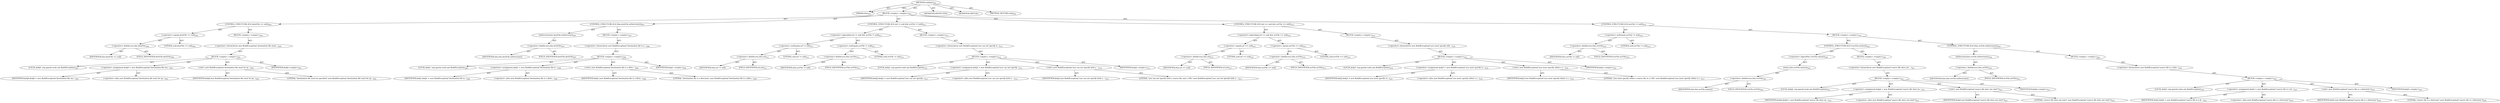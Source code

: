 digraph "validate" {  
"111669149704" [label = <(METHOD,validate)<SUB>202</SUB>> ]
"115964117009" [label = <(PARAM,this)<SUB>202</SUB>> ]
"25769803784" [label = <(BLOCK,&lt;empty&gt;,&lt;empty&gt;)<SUB>203</SUB>> ]
"47244640256" [label = <(CONTROL_STRUCTURE,IF,if (destFile == null))<SUB>204</SUB>> ]
"30064771088" [label = <(&lt;operator&gt;.equals,destFile == null)<SUB>204</SUB>> ]
"30064771089" [label = <(&lt;operator&gt;.fieldAccess,this.destFile)<SUB>204</SUB>> ]
"68719476754" [label = <(IDENTIFIER,this,destFile == null)> ]
"55834574856" [label = <(FIELD_IDENTIFIER,destFile,destFile)<SUB>204</SUB>> ]
"90194313216" [label = <(LITERAL,null,destFile == null)<SUB>204</SUB>> ]
"25769803785" [label = <(BLOCK,&lt;empty&gt;,&lt;empty&gt;)<SUB>204</SUB>> ]
"30064771090" [label = <(&lt;operator&gt;.throw,throw new BuildException(&quot;destination file must...)<SUB>205</SUB>> ]
"25769803786" [label = <(BLOCK,&lt;empty&gt;,&lt;empty&gt;)<SUB>205</SUB>> ]
"94489280512" [label = <(LOCAL,$obj0: org.apache.tools.ant.BuildException)<SUB>205</SUB>> ]
"30064771091" [label = <(&lt;operator&gt;.assignment,$obj0 = new BuildException(&quot;destination file mu...)<SUB>205</SUB>> ]
"68719476755" [label = <(IDENTIFIER,$obj0,$obj0 = new BuildException(&quot;destination file mu...)<SUB>205</SUB>> ]
"30064771092" [label = <(&lt;operator&gt;.alloc,new BuildException(&quot;destination file must be sp...)<SUB>205</SUB>> ]
"30064771093" [label = <(&lt;init&gt;,new BuildException(&quot;destination file must be sp...)<SUB>205</SUB>> ]
"68719476756" [label = <(IDENTIFIER,$obj0,new BuildException(&quot;destination file must be sp...)<SUB>205</SUB>> ]
"90194313217" [label = <(LITERAL,&quot;destination file must be specified&quot;,new BuildException(&quot;destination file must be sp...)<SUB>205</SUB>> ]
"68719476757" [label = <(IDENTIFIER,$obj0,&lt;empty&gt;)<SUB>205</SUB>> ]
"47244640257" [label = <(CONTROL_STRUCTURE,IF,if (this.destFile.isDirectory()))<SUB>207</SUB>> ]
"30064771094" [label = <(isDirectory,this.destFile.isDirectory())<SUB>207</SUB>> ]
"30064771095" [label = <(&lt;operator&gt;.fieldAccess,this.destFile)<SUB>207</SUB>> ]
"68719476758" [label = <(IDENTIFIER,this,this.destFile.isDirectory())> ]
"55834574857" [label = <(FIELD_IDENTIFIER,destFile,destFile)<SUB>207</SUB>> ]
"25769803787" [label = <(BLOCK,&lt;empty&gt;,&lt;empty&gt;)<SUB>207</SUB>> ]
"30064771096" [label = <(&lt;operator&gt;.throw,throw new BuildException(&quot;destination file is a...)<SUB>208</SUB>> ]
"25769803788" [label = <(BLOCK,&lt;empty&gt;,&lt;empty&gt;)<SUB>208</SUB>> ]
"94489280513" [label = <(LOCAL,$obj1: org.apache.tools.ant.BuildException)<SUB>208</SUB>> ]
"30064771097" [label = <(&lt;operator&gt;.assignment,$obj1 = new BuildException(&quot;destination file is...)<SUB>208</SUB>> ]
"68719476759" [label = <(IDENTIFIER,$obj1,$obj1 = new BuildException(&quot;destination file is...)<SUB>208</SUB>> ]
"30064771098" [label = <(&lt;operator&gt;.alloc,new BuildException(&quot;destination file is a direc...)<SUB>208</SUB>> ]
"30064771099" [label = <(&lt;init&gt;,new BuildException(&quot;destination file is a direc...)<SUB>208</SUB>> ]
"68719476760" [label = <(IDENTIFIER,$obj1,new BuildException(&quot;destination file is a direc...)<SUB>208</SUB>> ]
"90194313218" [label = <(LITERAL,&quot;destination file is a directory&quot;,new BuildException(&quot;destination file is a direc...)<SUB>209</SUB>> ]
"68719476761" [label = <(IDENTIFIER,$obj1,&lt;empty&gt;)<SUB>208</SUB>> ]
"47244640258" [label = <(CONTROL_STRUCTURE,IF,if (url != null &amp;&amp; srcFile != null))<SUB>211</SUB>> ]
"30064771100" [label = <(&lt;operator&gt;.logicalAnd,url != null &amp;&amp; srcFile != null)<SUB>211</SUB>> ]
"30064771101" [label = <(&lt;operator&gt;.notEquals,url != null)<SUB>211</SUB>> ]
"30064771102" [label = <(&lt;operator&gt;.fieldAccess,this.url)<SUB>211</SUB>> ]
"68719476762" [label = <(IDENTIFIER,this,url != null)> ]
"55834574858" [label = <(FIELD_IDENTIFIER,url,url)<SUB>211</SUB>> ]
"90194313219" [label = <(LITERAL,null,url != null)<SUB>211</SUB>> ]
"30064771103" [label = <(&lt;operator&gt;.notEquals,srcFile != null)<SUB>211</SUB>> ]
"30064771104" [label = <(&lt;operator&gt;.fieldAccess,this.srcFile)<SUB>211</SUB>> ]
"68719476763" [label = <(IDENTIFIER,this,srcFile != null)> ]
"55834574859" [label = <(FIELD_IDENTIFIER,srcFile,srcFile)<SUB>211</SUB>> ]
"90194313220" [label = <(LITERAL,null,srcFile != null)<SUB>211</SUB>> ]
"25769803789" [label = <(BLOCK,&lt;empty&gt;,&lt;empty&gt;)<SUB>211</SUB>> ]
"30064771105" [label = <(&lt;operator&gt;.throw,throw new BuildException(&quot;you can not specify b...)<SUB>212</SUB>> ]
"25769803790" [label = <(BLOCK,&lt;empty&gt;,&lt;empty&gt;)<SUB>212</SUB>> ]
"94489280514" [label = <(LOCAL,$obj2: org.apache.tools.ant.BuildException)<SUB>212</SUB>> ]
"30064771106" [label = <(&lt;operator&gt;.assignment,$obj2 = new BuildException(&quot;you can not specify...)<SUB>212</SUB>> ]
"68719476764" [label = <(IDENTIFIER,$obj2,$obj2 = new BuildException(&quot;you can not specify...)<SUB>212</SUB>> ]
"30064771107" [label = <(&lt;operator&gt;.alloc,new BuildException(&quot;you can not specify both a ...)<SUB>212</SUB>> ]
"30064771108" [label = <(&lt;init&gt;,new BuildException(&quot;you can not specify both a ...)<SUB>212</SUB>> ]
"68719476765" [label = <(IDENTIFIER,$obj2,new BuildException(&quot;you can not specify both a ...)<SUB>212</SUB>> ]
"90194313221" [label = <(LITERAL,&quot;you can not specify both a source file and a URL&quot;,new BuildException(&quot;you can not specify both a ...)<SUB>213</SUB>> ]
"68719476766" [label = <(IDENTIFIER,$obj2,&lt;empty&gt;)<SUB>212</SUB>> ]
"47244640259" [label = <(CONTROL_STRUCTURE,IF,if (url == null &amp;&amp; srcFile == null))<SUB>215</SUB>> ]
"30064771109" [label = <(&lt;operator&gt;.logicalAnd,url == null &amp;&amp; srcFile == null)<SUB>215</SUB>> ]
"30064771110" [label = <(&lt;operator&gt;.equals,url == null)<SUB>215</SUB>> ]
"30064771111" [label = <(&lt;operator&gt;.fieldAccess,this.url)<SUB>215</SUB>> ]
"68719476767" [label = <(IDENTIFIER,this,url == null)> ]
"55834574860" [label = <(FIELD_IDENTIFIER,url,url)<SUB>215</SUB>> ]
"90194313222" [label = <(LITERAL,null,url == null)<SUB>215</SUB>> ]
"30064771112" [label = <(&lt;operator&gt;.equals,srcFile == null)<SUB>215</SUB>> ]
"30064771113" [label = <(&lt;operator&gt;.fieldAccess,this.srcFile)<SUB>215</SUB>> ]
"68719476768" [label = <(IDENTIFIER,this,srcFile == null)> ]
"55834574861" [label = <(FIELD_IDENTIFIER,srcFile,srcFile)<SUB>215</SUB>> ]
"90194313223" [label = <(LITERAL,null,srcFile == null)<SUB>215</SUB>> ]
"25769803791" [label = <(BLOCK,&lt;empty&gt;,&lt;empty&gt;)<SUB>215</SUB>> ]
"30064771114" [label = <(&lt;operator&gt;.throw,throw new BuildException(&quot;you must specify eith...)<SUB>216</SUB>> ]
"25769803792" [label = <(BLOCK,&lt;empty&gt;,&lt;empty&gt;)<SUB>216</SUB>> ]
"94489280515" [label = <(LOCAL,$obj3: org.apache.tools.ant.BuildException)<SUB>216</SUB>> ]
"30064771115" [label = <(&lt;operator&gt;.assignment,$obj3 = new BuildException(&quot;you must specify ei...)<SUB>216</SUB>> ]
"68719476769" [label = <(IDENTIFIER,$obj3,$obj3 = new BuildException(&quot;you must specify ei...)<SUB>216</SUB>> ]
"30064771116" [label = <(&lt;operator&gt;.alloc,new BuildException(&quot;you must specify either a s...)<SUB>216</SUB>> ]
"30064771117" [label = <(&lt;init&gt;,new BuildException(&quot;you must specify either a s...)<SUB>216</SUB>> ]
"68719476770" [label = <(IDENTIFIER,$obj3,new BuildException(&quot;you must specify either a s...)<SUB>216</SUB>> ]
"90194313224" [label = <(LITERAL,&quot;you must specify either a source file or a URL&quot;,new BuildException(&quot;you must specify either a s...)<SUB>217</SUB>> ]
"68719476771" [label = <(IDENTIFIER,$obj3,&lt;empty&gt;)<SUB>216</SUB>> ]
"47244640260" [label = <(CONTROL_STRUCTURE,IF,if (srcFile != null))<SUB>219</SUB>> ]
"30064771118" [label = <(&lt;operator&gt;.notEquals,srcFile != null)<SUB>219</SUB>> ]
"30064771119" [label = <(&lt;operator&gt;.fieldAccess,this.srcFile)<SUB>219</SUB>> ]
"68719476772" [label = <(IDENTIFIER,this,srcFile != null)> ]
"55834574862" [label = <(FIELD_IDENTIFIER,srcFile,srcFile)<SUB>219</SUB>> ]
"90194313225" [label = <(LITERAL,null,srcFile != null)<SUB>219</SUB>> ]
"25769803793" [label = <(BLOCK,&lt;empty&gt;,&lt;empty&gt;)<SUB>219</SUB>> ]
"47244640261" [label = <(CONTROL_STRUCTURE,IF,if (!srcFile.exists()))<SUB>220</SUB>> ]
"30064771120" [label = <(&lt;operator&gt;.logicalNot,!srcFile.exists())<SUB>220</SUB>> ]
"30064771121" [label = <(exists,this.srcFile.exists())<SUB>220</SUB>> ]
"30064771122" [label = <(&lt;operator&gt;.fieldAccess,this.srcFile)<SUB>220</SUB>> ]
"68719476773" [label = <(IDENTIFIER,this,this.srcFile.exists())> ]
"55834574863" [label = <(FIELD_IDENTIFIER,srcFile,srcFile)<SUB>220</SUB>> ]
"25769803794" [label = <(BLOCK,&lt;empty&gt;,&lt;empty&gt;)<SUB>220</SUB>> ]
"30064771123" [label = <(&lt;operator&gt;.throw,throw new BuildException(&quot;source file does not ...)<SUB>221</SUB>> ]
"25769803795" [label = <(BLOCK,&lt;empty&gt;,&lt;empty&gt;)<SUB>221</SUB>> ]
"94489280516" [label = <(LOCAL,$obj4: org.apache.tools.ant.BuildException)<SUB>221</SUB>> ]
"30064771124" [label = <(&lt;operator&gt;.assignment,$obj4 = new BuildException(&quot;source file does no...)<SUB>221</SUB>> ]
"68719476774" [label = <(IDENTIFIER,$obj4,$obj4 = new BuildException(&quot;source file does no...)<SUB>221</SUB>> ]
"30064771125" [label = <(&lt;operator&gt;.alloc,new BuildException(&quot;source file does not exist&quot;))<SUB>221</SUB>> ]
"30064771126" [label = <(&lt;init&gt;,new BuildException(&quot;source file does not exist&quot;))<SUB>221</SUB>> ]
"68719476775" [label = <(IDENTIFIER,$obj4,new BuildException(&quot;source file does not exist&quot;))<SUB>221</SUB>> ]
"90194313226" [label = <(LITERAL,&quot;source file does not exist&quot;,new BuildException(&quot;source file does not exist&quot;))<SUB>222</SUB>> ]
"68719476776" [label = <(IDENTIFIER,$obj4,&lt;empty&gt;)<SUB>221</SUB>> ]
"47244640262" [label = <(CONTROL_STRUCTURE,IF,if (this.srcFile.isDirectory()))<SUB>224</SUB>> ]
"30064771127" [label = <(isDirectory,this.srcFile.isDirectory())<SUB>224</SUB>> ]
"30064771128" [label = <(&lt;operator&gt;.fieldAccess,this.srcFile)<SUB>224</SUB>> ]
"68719476777" [label = <(IDENTIFIER,this,this.srcFile.isDirectory())> ]
"55834574864" [label = <(FIELD_IDENTIFIER,srcFile,srcFile)<SUB>224</SUB>> ]
"25769803796" [label = <(BLOCK,&lt;empty&gt;,&lt;empty&gt;)<SUB>224</SUB>> ]
"30064771129" [label = <(&lt;operator&gt;.throw,throw new BuildException(&quot;source file is a dire...)<SUB>225</SUB>> ]
"25769803797" [label = <(BLOCK,&lt;empty&gt;,&lt;empty&gt;)<SUB>225</SUB>> ]
"94489280517" [label = <(LOCAL,$obj5: org.apache.tools.ant.BuildException)<SUB>225</SUB>> ]
"30064771130" [label = <(&lt;operator&gt;.assignment,$obj5 = new BuildException(&quot;source file is a di...)<SUB>225</SUB>> ]
"68719476778" [label = <(IDENTIFIER,$obj5,$obj5 = new BuildException(&quot;source file is a di...)<SUB>225</SUB>> ]
"30064771131" [label = <(&lt;operator&gt;.alloc,new BuildException(&quot;source file is a directory&quot;))<SUB>225</SUB>> ]
"30064771132" [label = <(&lt;init&gt;,new BuildException(&quot;source file is a directory&quot;))<SUB>225</SUB>> ]
"68719476779" [label = <(IDENTIFIER,$obj5,new BuildException(&quot;source file is a directory&quot;))<SUB>225</SUB>> ]
"90194313227" [label = <(LITERAL,&quot;source file is a directory&quot;,new BuildException(&quot;source file is a directory&quot;))<SUB>226</SUB>> ]
"68719476780" [label = <(IDENTIFIER,$obj5,&lt;empty&gt;)<SUB>225</SUB>> ]
"133143986200" [label = <(MODIFIER,PROTECTED)> ]
"133143986201" [label = <(MODIFIER,VIRTUAL)> ]
"128849018888" [label = <(METHOD_RETURN,void)<SUB>202</SUB>> ]
  "111669149704" -> "115964117009"  [ label = "AST: "] 
  "111669149704" -> "25769803784"  [ label = "AST: "] 
  "111669149704" -> "133143986200"  [ label = "AST: "] 
  "111669149704" -> "133143986201"  [ label = "AST: "] 
  "111669149704" -> "128849018888"  [ label = "AST: "] 
  "25769803784" -> "47244640256"  [ label = "AST: "] 
  "25769803784" -> "47244640257"  [ label = "AST: "] 
  "25769803784" -> "47244640258"  [ label = "AST: "] 
  "25769803784" -> "47244640259"  [ label = "AST: "] 
  "25769803784" -> "47244640260"  [ label = "AST: "] 
  "47244640256" -> "30064771088"  [ label = "AST: "] 
  "47244640256" -> "25769803785"  [ label = "AST: "] 
  "30064771088" -> "30064771089"  [ label = "AST: "] 
  "30064771088" -> "90194313216"  [ label = "AST: "] 
  "30064771089" -> "68719476754"  [ label = "AST: "] 
  "30064771089" -> "55834574856"  [ label = "AST: "] 
  "25769803785" -> "30064771090"  [ label = "AST: "] 
  "30064771090" -> "25769803786"  [ label = "AST: "] 
  "25769803786" -> "94489280512"  [ label = "AST: "] 
  "25769803786" -> "30064771091"  [ label = "AST: "] 
  "25769803786" -> "30064771093"  [ label = "AST: "] 
  "25769803786" -> "68719476757"  [ label = "AST: "] 
  "30064771091" -> "68719476755"  [ label = "AST: "] 
  "30064771091" -> "30064771092"  [ label = "AST: "] 
  "30064771093" -> "68719476756"  [ label = "AST: "] 
  "30064771093" -> "90194313217"  [ label = "AST: "] 
  "47244640257" -> "30064771094"  [ label = "AST: "] 
  "47244640257" -> "25769803787"  [ label = "AST: "] 
  "30064771094" -> "30064771095"  [ label = "AST: "] 
  "30064771095" -> "68719476758"  [ label = "AST: "] 
  "30064771095" -> "55834574857"  [ label = "AST: "] 
  "25769803787" -> "30064771096"  [ label = "AST: "] 
  "30064771096" -> "25769803788"  [ label = "AST: "] 
  "25769803788" -> "94489280513"  [ label = "AST: "] 
  "25769803788" -> "30064771097"  [ label = "AST: "] 
  "25769803788" -> "30064771099"  [ label = "AST: "] 
  "25769803788" -> "68719476761"  [ label = "AST: "] 
  "30064771097" -> "68719476759"  [ label = "AST: "] 
  "30064771097" -> "30064771098"  [ label = "AST: "] 
  "30064771099" -> "68719476760"  [ label = "AST: "] 
  "30064771099" -> "90194313218"  [ label = "AST: "] 
  "47244640258" -> "30064771100"  [ label = "AST: "] 
  "47244640258" -> "25769803789"  [ label = "AST: "] 
  "30064771100" -> "30064771101"  [ label = "AST: "] 
  "30064771100" -> "30064771103"  [ label = "AST: "] 
  "30064771101" -> "30064771102"  [ label = "AST: "] 
  "30064771101" -> "90194313219"  [ label = "AST: "] 
  "30064771102" -> "68719476762"  [ label = "AST: "] 
  "30064771102" -> "55834574858"  [ label = "AST: "] 
  "30064771103" -> "30064771104"  [ label = "AST: "] 
  "30064771103" -> "90194313220"  [ label = "AST: "] 
  "30064771104" -> "68719476763"  [ label = "AST: "] 
  "30064771104" -> "55834574859"  [ label = "AST: "] 
  "25769803789" -> "30064771105"  [ label = "AST: "] 
  "30064771105" -> "25769803790"  [ label = "AST: "] 
  "25769803790" -> "94489280514"  [ label = "AST: "] 
  "25769803790" -> "30064771106"  [ label = "AST: "] 
  "25769803790" -> "30064771108"  [ label = "AST: "] 
  "25769803790" -> "68719476766"  [ label = "AST: "] 
  "30064771106" -> "68719476764"  [ label = "AST: "] 
  "30064771106" -> "30064771107"  [ label = "AST: "] 
  "30064771108" -> "68719476765"  [ label = "AST: "] 
  "30064771108" -> "90194313221"  [ label = "AST: "] 
  "47244640259" -> "30064771109"  [ label = "AST: "] 
  "47244640259" -> "25769803791"  [ label = "AST: "] 
  "30064771109" -> "30064771110"  [ label = "AST: "] 
  "30064771109" -> "30064771112"  [ label = "AST: "] 
  "30064771110" -> "30064771111"  [ label = "AST: "] 
  "30064771110" -> "90194313222"  [ label = "AST: "] 
  "30064771111" -> "68719476767"  [ label = "AST: "] 
  "30064771111" -> "55834574860"  [ label = "AST: "] 
  "30064771112" -> "30064771113"  [ label = "AST: "] 
  "30064771112" -> "90194313223"  [ label = "AST: "] 
  "30064771113" -> "68719476768"  [ label = "AST: "] 
  "30064771113" -> "55834574861"  [ label = "AST: "] 
  "25769803791" -> "30064771114"  [ label = "AST: "] 
  "30064771114" -> "25769803792"  [ label = "AST: "] 
  "25769803792" -> "94489280515"  [ label = "AST: "] 
  "25769803792" -> "30064771115"  [ label = "AST: "] 
  "25769803792" -> "30064771117"  [ label = "AST: "] 
  "25769803792" -> "68719476771"  [ label = "AST: "] 
  "30064771115" -> "68719476769"  [ label = "AST: "] 
  "30064771115" -> "30064771116"  [ label = "AST: "] 
  "30064771117" -> "68719476770"  [ label = "AST: "] 
  "30064771117" -> "90194313224"  [ label = "AST: "] 
  "47244640260" -> "30064771118"  [ label = "AST: "] 
  "47244640260" -> "25769803793"  [ label = "AST: "] 
  "30064771118" -> "30064771119"  [ label = "AST: "] 
  "30064771118" -> "90194313225"  [ label = "AST: "] 
  "30064771119" -> "68719476772"  [ label = "AST: "] 
  "30064771119" -> "55834574862"  [ label = "AST: "] 
  "25769803793" -> "47244640261"  [ label = "AST: "] 
  "25769803793" -> "47244640262"  [ label = "AST: "] 
  "47244640261" -> "30064771120"  [ label = "AST: "] 
  "47244640261" -> "25769803794"  [ label = "AST: "] 
  "30064771120" -> "30064771121"  [ label = "AST: "] 
  "30064771121" -> "30064771122"  [ label = "AST: "] 
  "30064771122" -> "68719476773"  [ label = "AST: "] 
  "30064771122" -> "55834574863"  [ label = "AST: "] 
  "25769803794" -> "30064771123"  [ label = "AST: "] 
  "30064771123" -> "25769803795"  [ label = "AST: "] 
  "25769803795" -> "94489280516"  [ label = "AST: "] 
  "25769803795" -> "30064771124"  [ label = "AST: "] 
  "25769803795" -> "30064771126"  [ label = "AST: "] 
  "25769803795" -> "68719476776"  [ label = "AST: "] 
  "30064771124" -> "68719476774"  [ label = "AST: "] 
  "30064771124" -> "30064771125"  [ label = "AST: "] 
  "30064771126" -> "68719476775"  [ label = "AST: "] 
  "30064771126" -> "90194313226"  [ label = "AST: "] 
  "47244640262" -> "30064771127"  [ label = "AST: "] 
  "47244640262" -> "25769803796"  [ label = "AST: "] 
  "30064771127" -> "30064771128"  [ label = "AST: "] 
  "30064771128" -> "68719476777"  [ label = "AST: "] 
  "30064771128" -> "55834574864"  [ label = "AST: "] 
  "25769803796" -> "30064771129"  [ label = "AST: "] 
  "30064771129" -> "25769803797"  [ label = "AST: "] 
  "25769803797" -> "94489280517"  [ label = "AST: "] 
  "25769803797" -> "30064771130"  [ label = "AST: "] 
  "25769803797" -> "30064771132"  [ label = "AST: "] 
  "25769803797" -> "68719476780"  [ label = "AST: "] 
  "30064771130" -> "68719476778"  [ label = "AST: "] 
  "30064771130" -> "30064771131"  [ label = "AST: "] 
  "30064771132" -> "68719476779"  [ label = "AST: "] 
  "30064771132" -> "90194313227"  [ label = "AST: "] 
  "111669149704" -> "115964117009"  [ label = "DDG: "] 
}
